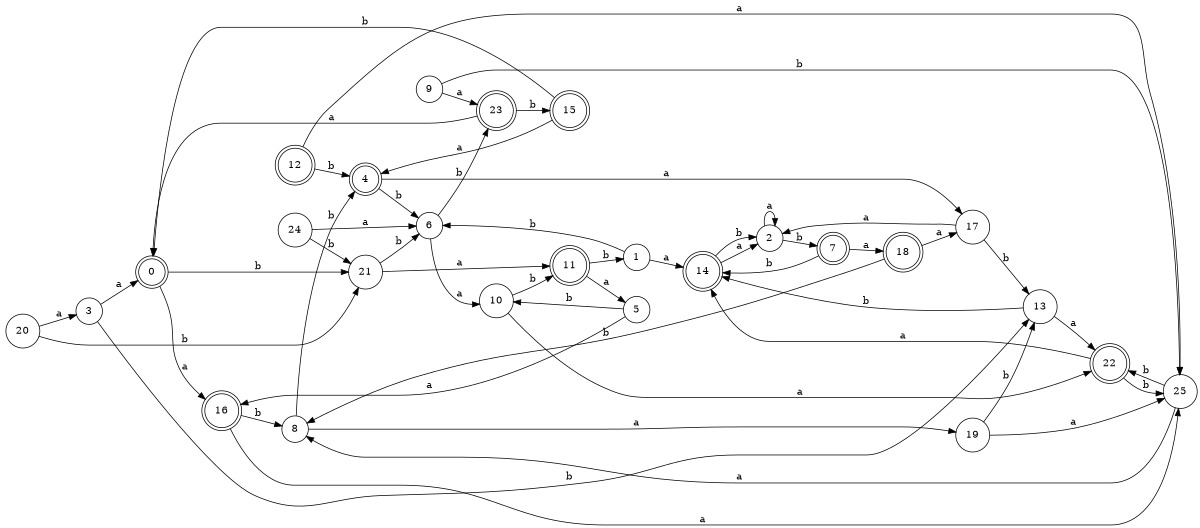 digraph n21_1 {
__start0 [label="" shape="none"];

rankdir=LR;
size="8,5";

s0 [style="rounded,filled", color="black", fillcolor="white" shape="doublecircle", label="0"];
s1 [style="filled", color="black", fillcolor="white" shape="circle", label="1"];
s2 [style="filled", color="black", fillcolor="white" shape="circle", label="2"];
s3 [style="filled", color="black", fillcolor="white" shape="circle", label="3"];
s4 [style="rounded,filled", color="black", fillcolor="white" shape="doublecircle", label="4"];
s5 [style="filled", color="black", fillcolor="white" shape="circle", label="5"];
s6 [style="filled", color="black", fillcolor="white" shape="circle", label="6"];
s7 [style="rounded,filled", color="black", fillcolor="white" shape="doublecircle", label="7"];
s8 [style="filled", color="black", fillcolor="white" shape="circle", label="8"];
s9 [style="filled", color="black", fillcolor="white" shape="circle", label="9"];
s10 [style="filled", color="black", fillcolor="white" shape="circle", label="10"];
s11 [style="rounded,filled", color="black", fillcolor="white" shape="doublecircle", label="11"];
s12 [style="rounded,filled", color="black", fillcolor="white" shape="doublecircle", label="12"];
s13 [style="filled", color="black", fillcolor="white" shape="circle", label="13"];
s14 [style="rounded,filled", color="black", fillcolor="white" shape="doublecircle", label="14"];
s15 [style="rounded,filled", color="black", fillcolor="white" shape="doublecircle", label="15"];
s16 [style="rounded,filled", color="black", fillcolor="white" shape="doublecircle", label="16"];
s17 [style="filled", color="black", fillcolor="white" shape="circle", label="17"];
s18 [style="rounded,filled", color="black", fillcolor="white" shape="doublecircle", label="18"];
s19 [style="filled", color="black", fillcolor="white" shape="circle", label="19"];
s20 [style="filled", color="black", fillcolor="white" shape="circle", label="20"];
s21 [style="filled", color="black", fillcolor="white" shape="circle", label="21"];
s22 [style="rounded,filled", color="black", fillcolor="white" shape="doublecircle", label="22"];
s23 [style="rounded,filled", color="black", fillcolor="white" shape="doublecircle", label="23"];
s24 [style="filled", color="black", fillcolor="white" shape="circle", label="24"];
s25 [style="filled", color="black", fillcolor="white" shape="circle", label="25"];
s0 -> s16 [label="a"];
s0 -> s21 [label="b"];
s1 -> s14 [label="a"];
s1 -> s6 [label="b"];
s2 -> s2 [label="a"];
s2 -> s7 [label="b"];
s3 -> s0 [label="a"];
s3 -> s13 [label="b"];
s4 -> s17 [label="a"];
s4 -> s6 [label="b"];
s5 -> s16 [label="a"];
s5 -> s10 [label="b"];
s6 -> s10 [label="a"];
s6 -> s23 [label="b"];
s7 -> s18 [label="a"];
s7 -> s14 [label="b"];
s8 -> s19 [label="a"];
s8 -> s4 [label="b"];
s9 -> s23 [label="a"];
s9 -> s25 [label="b"];
s10 -> s22 [label="a"];
s10 -> s11 [label="b"];
s11 -> s5 [label="a"];
s11 -> s1 [label="b"];
s12 -> s25 [label="a"];
s12 -> s4 [label="b"];
s13 -> s22 [label="a"];
s13 -> s14 [label="b"];
s14 -> s2 [label="a"];
s14 -> s2 [label="b"];
s15 -> s4 [label="a"];
s15 -> s0 [label="b"];
s16 -> s25 [label="a"];
s16 -> s8 [label="b"];
s17 -> s2 [label="a"];
s17 -> s13 [label="b"];
s18 -> s17 [label="a"];
s18 -> s8 [label="b"];
s19 -> s25 [label="a"];
s19 -> s13 [label="b"];
s20 -> s3 [label="a"];
s20 -> s21 [label="b"];
s21 -> s11 [label="a"];
s21 -> s6 [label="b"];
s22 -> s14 [label="a"];
s22 -> s25 [label="b"];
s23 -> s0 [label="a"];
s23 -> s15 [label="b"];
s24 -> s6 [label="a"];
s24 -> s21 [label="b"];
s25 -> s8 [label="a"];
s25 -> s22 [label="b"];

}